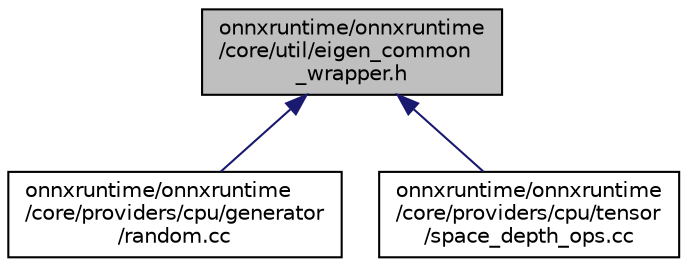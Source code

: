 digraph "onnxruntime/onnxruntime/core/util/eigen_common_wrapper.h"
{
  edge [fontname="Helvetica",fontsize="10",labelfontname="Helvetica",labelfontsize="10"];
  node [fontname="Helvetica",fontsize="10",shape=record];
  Node2 [label="onnxruntime/onnxruntime\l/core/util/eigen_common\l_wrapper.h",height=0.2,width=0.4,color="black", fillcolor="grey75", style="filled", fontcolor="black"];
  Node2 -> Node3 [dir="back",color="midnightblue",fontsize="10",style="solid",fontname="Helvetica"];
  Node3 [label="onnxruntime/onnxruntime\l/core/providers/cpu/generator\l/random.cc",height=0.2,width=0.4,color="black", fillcolor="white", style="filled",URL="$random_8cc.html"];
  Node2 -> Node4 [dir="back",color="midnightblue",fontsize="10",style="solid",fontname="Helvetica"];
  Node4 [label="onnxruntime/onnxruntime\l/core/providers/cpu/tensor\l/space_depth_ops.cc",height=0.2,width=0.4,color="black", fillcolor="white", style="filled",URL="$space__depth__ops_8cc.html"];
}
